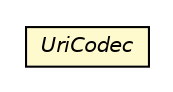 #!/usr/local/bin/dot
#
# Class diagram 
# Generated by UMLGraph version R5_6-24-gf6e263 (http://www.umlgraph.org/)
#

digraph G {
	edge [fontname="Helvetica",fontsize=10,labelfontname="Helvetica",labelfontsize=10];
	node [fontname="Helvetica",fontsize=10,shape=plaintext];
	nodesep=0.25;
	ranksep=0.5;
	// io.reinert.requestor.core.uri.UriCodec
	c60583 [label=<<table title="io.reinert.requestor.core.uri.UriCodec" border="0" cellborder="1" cellspacing="0" cellpadding="2" port="p" bgcolor="lemonChiffon" href="./UriCodec.html">
		<tr><td><table border="0" cellspacing="0" cellpadding="1">
<tr><td align="center" balign="center"><font face="Helvetica-Oblique"> UriCodec </font></td></tr>
		</table></td></tr>
		</table>>, URL="./UriCodec.html", fontname="Helvetica", fontcolor="black", fontsize=10.0];
}

